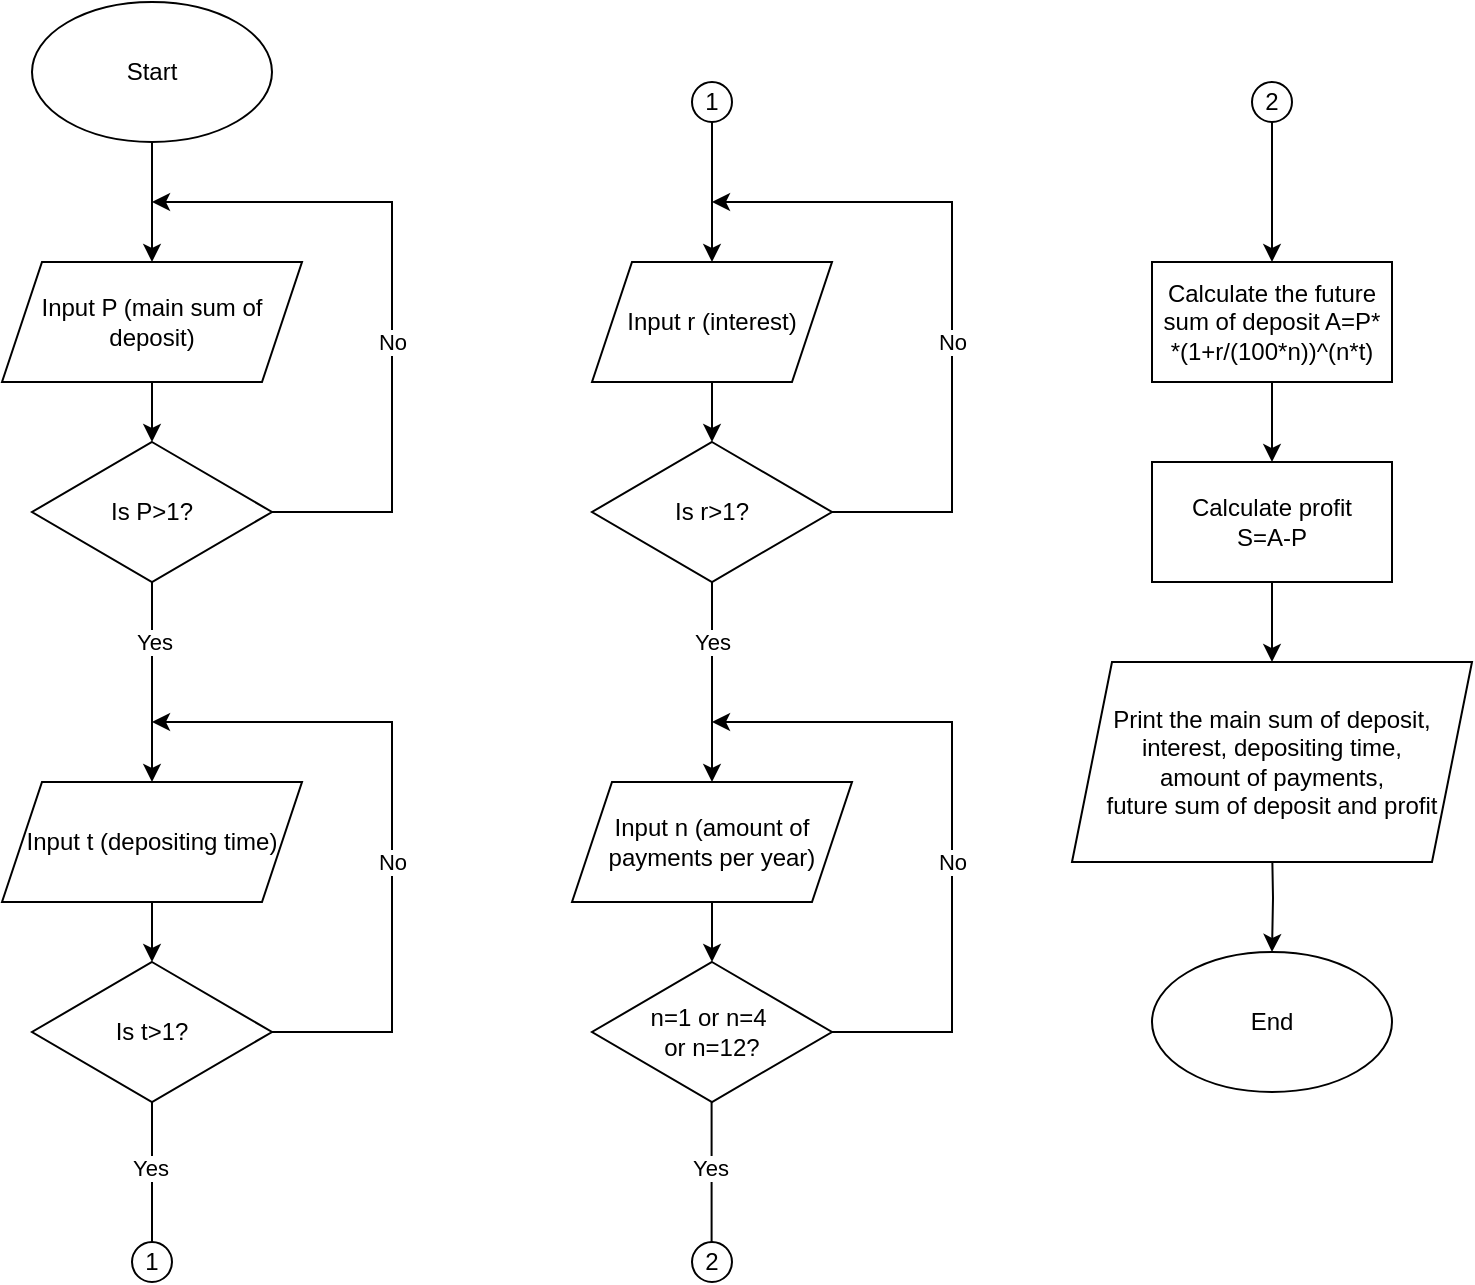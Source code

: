 <mxfile version="24.7.16">
  <diagram id="C5RBs43oDa-KdzZeNtuy" name="Page-1">
    <mxGraphModel grid="1" page="1" gridSize="10" guides="1" tooltips="1" connect="1" arrows="1" fold="1" pageScale="1" pageWidth="827" pageHeight="1169" math="0" shadow="0">
      <root>
        <mxCell id="WIyWlLk6GJQsqaUBKTNV-0" />
        <mxCell id="WIyWlLk6GJQsqaUBKTNV-1" parent="WIyWlLk6GJQsqaUBKTNV-0" />
        <mxCell id="ev0oa4Cnv0A6SzLIvdCl-2" style="edgeStyle=orthogonalEdgeStyle;rounded=0;orthogonalLoop=1;jettySize=auto;html=1;entryX=0.5;entryY=0;entryDx=0;entryDy=0;" edge="1" parent="WIyWlLk6GJQsqaUBKTNV-1" source="ev0oa4Cnv0A6SzLIvdCl-0">
          <mxGeometry relative="1" as="geometry">
            <mxPoint x="120" y="170" as="targetPoint" />
          </mxGeometry>
        </mxCell>
        <mxCell id="ev0oa4Cnv0A6SzLIvdCl-0" value="Start" style="ellipse;whiteSpace=wrap;html=1;" vertex="1" parent="WIyWlLk6GJQsqaUBKTNV-1">
          <mxGeometry x="60" y="40" width="120" height="70" as="geometry" />
        </mxCell>
        <mxCell id="ev0oa4Cnv0A6SzLIvdCl-4" style="edgeStyle=orthogonalEdgeStyle;rounded=0;orthogonalLoop=1;jettySize=auto;html=1;entryX=0.5;entryY=0;entryDx=0;entryDy=0;" edge="1" parent="WIyWlLk6GJQsqaUBKTNV-1" target="ev0oa4Cnv0A6SzLIvdCl-3">
          <mxGeometry relative="1" as="geometry">
            <mxPoint x="120" y="230" as="sourcePoint" />
          </mxGeometry>
        </mxCell>
        <mxCell id="ev0oa4Cnv0A6SzLIvdCl-5" style="edgeStyle=orthogonalEdgeStyle;rounded=0;orthogonalLoop=1;jettySize=auto;html=1;" edge="1" parent="WIyWlLk6GJQsqaUBKTNV-1" source="ev0oa4Cnv0A6SzLIvdCl-3">
          <mxGeometry relative="1" as="geometry">
            <mxPoint x="120" y="140" as="targetPoint" />
            <Array as="points">
              <mxPoint x="240" y="295" />
              <mxPoint x="240" y="140" />
            </Array>
          </mxGeometry>
        </mxCell>
        <mxCell id="ev0oa4Cnv0A6SzLIvdCl-6" value="No" style="edgeLabel;html=1;align=center;verticalAlign=middle;resizable=0;points=[];" connectable="0" vertex="1" parent="ev0oa4Cnv0A6SzLIvdCl-5">
          <mxGeometry x="0.245" relative="1" as="geometry">
            <mxPoint y="63" as="offset" />
          </mxGeometry>
        </mxCell>
        <mxCell id="ev0oa4Cnv0A6SzLIvdCl-13" style="edgeStyle=orthogonalEdgeStyle;rounded=0;orthogonalLoop=1;jettySize=auto;html=1;entryX=0.5;entryY=0;entryDx=0;entryDy=0;" edge="1" parent="WIyWlLk6GJQsqaUBKTNV-1" source="ev0oa4Cnv0A6SzLIvdCl-3">
          <mxGeometry relative="1" as="geometry">
            <mxPoint x="120" y="430" as="targetPoint" />
          </mxGeometry>
        </mxCell>
        <mxCell id="ev0oa4Cnv0A6SzLIvdCl-16" value="Yes" style="edgeLabel;html=1;align=center;verticalAlign=middle;resizable=0;points=[];" connectable="0" vertex="1" parent="ev0oa4Cnv0A6SzLIvdCl-13">
          <mxGeometry x="0.2" y="1" relative="1" as="geometry">
            <mxPoint x="-1" y="-30" as="offset" />
          </mxGeometry>
        </mxCell>
        <mxCell id="ev0oa4Cnv0A6SzLIvdCl-3" value="Is P&amp;gt;1?" style="rhombus;whiteSpace=wrap;html=1;" vertex="1" parent="WIyWlLk6GJQsqaUBKTNV-1">
          <mxGeometry x="60" y="260" width="120" height="70" as="geometry" />
        </mxCell>
        <mxCell id="ev0oa4Cnv0A6SzLIvdCl-8" style="edgeStyle=orthogonalEdgeStyle;rounded=0;orthogonalLoop=1;jettySize=auto;html=1;entryX=0.5;entryY=0;entryDx=0;entryDy=0;" edge="1" parent="WIyWlLk6GJQsqaUBKTNV-1" target="ev0oa4Cnv0A6SzLIvdCl-12">
          <mxGeometry relative="1" as="geometry">
            <mxPoint x="120" y="490.0" as="sourcePoint" />
          </mxGeometry>
        </mxCell>
        <mxCell id="ev0oa4Cnv0A6SzLIvdCl-10" style="edgeStyle=orthogonalEdgeStyle;rounded=0;orthogonalLoop=1;jettySize=auto;html=1;" edge="1" parent="WIyWlLk6GJQsqaUBKTNV-1" source="ev0oa4Cnv0A6SzLIvdCl-12">
          <mxGeometry relative="1" as="geometry">
            <mxPoint x="120" y="400" as="targetPoint" />
            <Array as="points">
              <mxPoint x="240" y="555" />
              <mxPoint x="240" y="400" />
            </Array>
          </mxGeometry>
        </mxCell>
        <mxCell id="ev0oa4Cnv0A6SzLIvdCl-11" value="No" style="edgeLabel;html=1;align=center;verticalAlign=middle;resizable=0;points=[];" connectable="0" vertex="1" parent="ev0oa4Cnv0A6SzLIvdCl-10">
          <mxGeometry x="0.245" relative="1" as="geometry">
            <mxPoint y="63" as="offset" />
          </mxGeometry>
        </mxCell>
        <mxCell id="ev0oa4Cnv0A6SzLIvdCl-12" value="Is t&amp;gt;1?" style="rhombus;whiteSpace=wrap;html=1;" vertex="1" parent="WIyWlLk6GJQsqaUBKTNV-1">
          <mxGeometry x="60" y="520" width="120" height="70" as="geometry" />
        </mxCell>
        <mxCell id="ev0oa4Cnv0A6SzLIvdCl-18" style="edgeStyle=orthogonalEdgeStyle;rounded=0;orthogonalLoop=1;jettySize=auto;html=1;entryX=0.5;entryY=0;entryDx=0;entryDy=0;" edge="1" parent="WIyWlLk6GJQsqaUBKTNV-1" target="ev0oa4Cnv0A6SzLIvdCl-22">
          <mxGeometry relative="1" as="geometry">
            <mxPoint x="400" y="230" as="sourcePoint" />
          </mxGeometry>
        </mxCell>
        <mxCell id="ev0oa4Cnv0A6SzLIvdCl-20" style="edgeStyle=orthogonalEdgeStyle;rounded=0;orthogonalLoop=1;jettySize=auto;html=1;" edge="1" parent="WIyWlLk6GJQsqaUBKTNV-1" source="ev0oa4Cnv0A6SzLIvdCl-22">
          <mxGeometry relative="1" as="geometry">
            <mxPoint x="400" y="140" as="targetPoint" />
            <Array as="points">
              <mxPoint x="520" y="295" />
              <mxPoint x="520" y="140" />
            </Array>
          </mxGeometry>
        </mxCell>
        <mxCell id="ev0oa4Cnv0A6SzLIvdCl-21" value="No" style="edgeLabel;html=1;align=center;verticalAlign=middle;resizable=0;points=[];" connectable="0" vertex="1" parent="ev0oa4Cnv0A6SzLIvdCl-20">
          <mxGeometry x="0.245" relative="1" as="geometry">
            <mxPoint y="63" as="offset" />
          </mxGeometry>
        </mxCell>
        <mxCell id="ev0oa4Cnv0A6SzLIvdCl-35" style="edgeStyle=orthogonalEdgeStyle;rounded=0;orthogonalLoop=1;jettySize=auto;html=1;entryX=0.5;entryY=0;entryDx=0;entryDy=0;" edge="1" parent="WIyWlLk6GJQsqaUBKTNV-1" source="ev0oa4Cnv0A6SzLIvdCl-22">
          <mxGeometry relative="1" as="geometry">
            <mxPoint x="400" y="430" as="targetPoint" />
          </mxGeometry>
        </mxCell>
        <mxCell id="ev0oa4Cnv0A6SzLIvdCl-36" value="Yes" style="edgeLabel;html=1;align=center;verticalAlign=middle;resizable=0;points=[];" connectable="0" vertex="1" parent="ev0oa4Cnv0A6SzLIvdCl-35">
          <mxGeometry x="-0.4" y="3" relative="1" as="geometry">
            <mxPoint x="-3" as="offset" />
          </mxGeometry>
        </mxCell>
        <mxCell id="ev0oa4Cnv0A6SzLIvdCl-22" value="Is r&amp;gt;1?" style="rhombus;whiteSpace=wrap;html=1;" vertex="1" parent="WIyWlLk6GJQsqaUBKTNV-1">
          <mxGeometry x="340" y="260" width="120" height="70" as="geometry" />
        </mxCell>
        <mxCell id="ev0oa4Cnv0A6SzLIvdCl-30" style="edgeStyle=orthogonalEdgeStyle;rounded=0;orthogonalLoop=1;jettySize=auto;html=1;entryX=0.5;entryY=0;entryDx=0;entryDy=0;" edge="1" parent="WIyWlLk6GJQsqaUBKTNV-1" target="ev0oa4Cnv0A6SzLIvdCl-34">
          <mxGeometry relative="1" as="geometry">
            <mxPoint x="400" y="490.0" as="sourcePoint" />
          </mxGeometry>
        </mxCell>
        <mxCell id="ev0oa4Cnv0A6SzLIvdCl-32" style="edgeStyle=orthogonalEdgeStyle;rounded=0;orthogonalLoop=1;jettySize=auto;html=1;" edge="1" parent="WIyWlLk6GJQsqaUBKTNV-1" source="ev0oa4Cnv0A6SzLIvdCl-34">
          <mxGeometry relative="1" as="geometry">
            <mxPoint x="400" y="400" as="targetPoint" />
            <Array as="points">
              <mxPoint x="520" y="555" />
              <mxPoint x="520" y="400" />
            </Array>
          </mxGeometry>
        </mxCell>
        <mxCell id="ev0oa4Cnv0A6SzLIvdCl-33" value="No" style="edgeLabel;html=1;align=center;verticalAlign=middle;resizable=0;points=[];" connectable="0" vertex="1" parent="ev0oa4Cnv0A6SzLIvdCl-32">
          <mxGeometry x="0.245" relative="1" as="geometry">
            <mxPoint y="63" as="offset" />
          </mxGeometry>
        </mxCell>
        <mxCell id="ev0oa4Cnv0A6SzLIvdCl-34" value="&lt;div&gt;n=1 or n=4&amp;nbsp;&lt;/div&gt;&lt;div&gt;or n=12?&lt;/div&gt;" style="rhombus;whiteSpace=wrap;html=1;" vertex="1" parent="WIyWlLk6GJQsqaUBKTNV-1">
          <mxGeometry x="340" y="520" width="120" height="70" as="geometry" />
        </mxCell>
        <mxCell id="ev0oa4Cnv0A6SzLIvdCl-37" value="" style="endArrow=none;html=1;rounded=0;" edge="1" parent="WIyWlLk6GJQsqaUBKTNV-1">
          <mxGeometry width="50" height="50" relative="1" as="geometry">
            <mxPoint x="120" y="660" as="sourcePoint" />
            <mxPoint x="120" y="590" as="targetPoint" />
          </mxGeometry>
        </mxCell>
        <mxCell id="ev0oa4Cnv0A6SzLIvdCl-38" value="Yes" style="edgeLabel;html=1;align=center;verticalAlign=middle;resizable=0;points=[];" connectable="0" vertex="1" parent="ev0oa4Cnv0A6SzLIvdCl-37">
          <mxGeometry x="0.066" y="1" relative="1" as="geometry">
            <mxPoint as="offset" />
          </mxGeometry>
        </mxCell>
        <mxCell id="ev0oa4Cnv0A6SzLIvdCl-39" value="1" style="ellipse;whiteSpace=wrap;html=1;aspect=fixed;" vertex="1" parent="WIyWlLk6GJQsqaUBKTNV-1">
          <mxGeometry x="110" y="660" width="20" height="20" as="geometry" />
        </mxCell>
        <mxCell id="ev0oa4Cnv0A6SzLIvdCl-41" style="edgeStyle=orthogonalEdgeStyle;rounded=0;orthogonalLoop=1;jettySize=auto;html=1;entryX=0.5;entryY=0;entryDx=0;entryDy=0;" edge="1" parent="WIyWlLk6GJQsqaUBKTNV-1" source="ev0oa4Cnv0A6SzLIvdCl-40">
          <mxGeometry relative="1" as="geometry">
            <mxPoint x="400" y="170" as="targetPoint" />
          </mxGeometry>
        </mxCell>
        <mxCell id="ev0oa4Cnv0A6SzLIvdCl-40" value="1" style="ellipse;whiteSpace=wrap;html=1;aspect=fixed;" vertex="1" parent="WIyWlLk6GJQsqaUBKTNV-1">
          <mxGeometry x="390" y="80" width="20" height="20" as="geometry" />
        </mxCell>
        <mxCell id="ev0oa4Cnv0A6SzLIvdCl-44" value="2" style="ellipse;whiteSpace=wrap;html=1;aspect=fixed;" vertex="1" parent="WIyWlLk6GJQsqaUBKTNV-1">
          <mxGeometry x="390" y="660" width="20" height="20" as="geometry" />
        </mxCell>
        <mxCell id="ev0oa4Cnv0A6SzLIvdCl-46" value="" style="endArrow=none;html=1;rounded=0;" edge="1" parent="WIyWlLk6GJQsqaUBKTNV-1">
          <mxGeometry width="50" height="50" relative="1" as="geometry">
            <mxPoint x="399.8" y="660" as="sourcePoint" />
            <mxPoint x="399.8" y="590" as="targetPoint" />
          </mxGeometry>
        </mxCell>
        <mxCell id="ev0oa4Cnv0A6SzLIvdCl-47" value="Yes" style="edgeLabel;html=1;align=center;verticalAlign=middle;resizable=0;points=[];" connectable="0" vertex="1" parent="ev0oa4Cnv0A6SzLIvdCl-46">
          <mxGeometry x="0.066" y="1" relative="1" as="geometry">
            <mxPoint as="offset" />
          </mxGeometry>
        </mxCell>
        <mxCell id="ev0oa4Cnv0A6SzLIvdCl-49" style="edgeStyle=orthogonalEdgeStyle;rounded=0;orthogonalLoop=1;jettySize=auto;html=1;" edge="1" parent="WIyWlLk6GJQsqaUBKTNV-1" source="ev0oa4Cnv0A6SzLIvdCl-48">
          <mxGeometry relative="1" as="geometry">
            <mxPoint x="680" y="170" as="targetPoint" />
          </mxGeometry>
        </mxCell>
        <mxCell id="ev0oa4Cnv0A6SzLIvdCl-48" value="2" style="ellipse;whiteSpace=wrap;html=1;aspect=fixed;" vertex="1" parent="WIyWlLk6GJQsqaUBKTNV-1">
          <mxGeometry x="670" y="80" width="20" height="20" as="geometry" />
        </mxCell>
        <mxCell id="ev0oa4Cnv0A6SzLIvdCl-52" style="edgeStyle=orthogonalEdgeStyle;rounded=0;orthogonalLoop=1;jettySize=auto;html=1;entryX=0.5;entryY=0;entryDx=0;entryDy=0;" edge="1" parent="WIyWlLk6GJQsqaUBKTNV-1" source="ev0oa4Cnv0A6SzLIvdCl-50" target="ev0oa4Cnv0A6SzLIvdCl-51">
          <mxGeometry relative="1" as="geometry" />
        </mxCell>
        <mxCell id="ev0oa4Cnv0A6SzLIvdCl-50" value="&lt;div&gt;Calculate the future sum of deposit A=P*&lt;/div&gt;&lt;div&gt;*(1+r/(100*n))^(n*t)&lt;/div&gt;" style="rounded=0;whiteSpace=wrap;html=1;" vertex="1" parent="WIyWlLk6GJQsqaUBKTNV-1">
          <mxGeometry x="620" y="170" width="120" height="60" as="geometry" />
        </mxCell>
        <mxCell id="ev0oa4Cnv0A6SzLIvdCl-54" style="edgeStyle=orthogonalEdgeStyle;rounded=0;orthogonalLoop=1;jettySize=auto;html=1;entryX=0.5;entryY=0;entryDx=0;entryDy=0;" edge="1" parent="WIyWlLk6GJQsqaUBKTNV-1" source="ev0oa4Cnv0A6SzLIvdCl-51">
          <mxGeometry relative="1" as="geometry">
            <mxPoint x="680" y="370" as="targetPoint" />
          </mxGeometry>
        </mxCell>
        <mxCell id="ev0oa4Cnv0A6SzLIvdCl-51" value="&lt;div&gt;Calculate profit&lt;/div&gt;&lt;div&gt;S=A-P&lt;br&gt;&lt;/div&gt;" style="rounded=0;whiteSpace=wrap;html=1;" vertex="1" parent="WIyWlLk6GJQsqaUBKTNV-1">
          <mxGeometry x="620" y="270" width="120" height="60" as="geometry" />
        </mxCell>
        <mxCell id="ev0oa4Cnv0A6SzLIvdCl-57" style="edgeStyle=orthogonalEdgeStyle;rounded=0;orthogonalLoop=1;jettySize=auto;html=1;entryX=0.5;entryY=0;entryDx=0;entryDy=0;" edge="1" parent="WIyWlLk6GJQsqaUBKTNV-1" target="ev0oa4Cnv0A6SzLIvdCl-55">
          <mxGeometry relative="1" as="geometry">
            <mxPoint x="680" y="460.0" as="sourcePoint" />
          </mxGeometry>
        </mxCell>
        <mxCell id="ev0oa4Cnv0A6SzLIvdCl-55" value="End" style="ellipse;whiteSpace=wrap;html=1;" vertex="1" parent="WIyWlLk6GJQsqaUBKTNV-1">
          <mxGeometry x="620" y="515" width="120" height="70" as="geometry" />
        </mxCell>
        <mxCell id="bGhWbBJutaDS_Q8dZEkI-0" value="Input P (main sum of deposit)" style="shape=parallelogram;perimeter=parallelogramPerimeter;whiteSpace=wrap;html=1;fixedSize=1;" vertex="1" parent="WIyWlLk6GJQsqaUBKTNV-1">
          <mxGeometry x="45" y="170" width="150" height="60" as="geometry" />
        </mxCell>
        <mxCell id="bGhWbBJutaDS_Q8dZEkI-1" value="Input t (depositing time)" style="shape=parallelogram;perimeter=parallelogramPerimeter;whiteSpace=wrap;html=1;fixedSize=1;" vertex="1" parent="WIyWlLk6GJQsqaUBKTNV-1">
          <mxGeometry x="45" y="430" width="150" height="60" as="geometry" />
        </mxCell>
        <mxCell id="bGhWbBJutaDS_Q8dZEkI-2" value="Input r (interest)" style="shape=parallelogram;perimeter=parallelogramPerimeter;whiteSpace=wrap;html=1;fixedSize=1;" vertex="1" parent="WIyWlLk6GJQsqaUBKTNV-1">
          <mxGeometry x="340" y="170" width="120" height="60" as="geometry" />
        </mxCell>
        <mxCell id="bGhWbBJutaDS_Q8dZEkI-3" value="Input n (amount of payments per year)" style="shape=parallelogram;perimeter=parallelogramPerimeter;whiteSpace=wrap;html=1;fixedSize=1;" vertex="1" parent="WIyWlLk6GJQsqaUBKTNV-1">
          <mxGeometry x="330" y="430" width="140" height="60" as="geometry" />
        </mxCell>
        <mxCell id="bGhWbBJutaDS_Q8dZEkI-4" value="&lt;div&gt;Print the main sum of deposit, interest, depositing time,&lt;/div&gt;&lt;div&gt;amount of payments,&lt;br&gt;&lt;/div&gt;&lt;div&gt;future sum of deposit and profit&lt;/div&gt;" style="shape=parallelogram;perimeter=parallelogramPerimeter;whiteSpace=wrap;html=1;fixedSize=1;" vertex="1" parent="WIyWlLk6GJQsqaUBKTNV-1">
          <mxGeometry x="580" y="370" width="200" height="100" as="geometry" />
        </mxCell>
      </root>
    </mxGraphModel>
  </diagram>
</mxfile>

